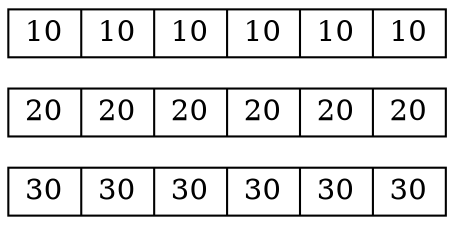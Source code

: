 digraph {
    splines=line;
    ranksep=0.2;
    nodesep=0.1;

    node[shape=record, height=.1]; arr1 arr2 result

    arr1[label="<f0>10|<f1>10|<f2>10|<f3>10|<f4>10|<f5>10"];
    arr2[label="<f0>20|<f1>20|<f2>20|<f3>20|<f4>20|<f5>20"];
    result[label="<f0>30|<f1>30|<f2>30|<f3>30|<f4>30|<f5>30"];

    arr1 -> arr2[style=invis, minlen=1];
    arr2 -> result[style=invis, minlen=1];
}

